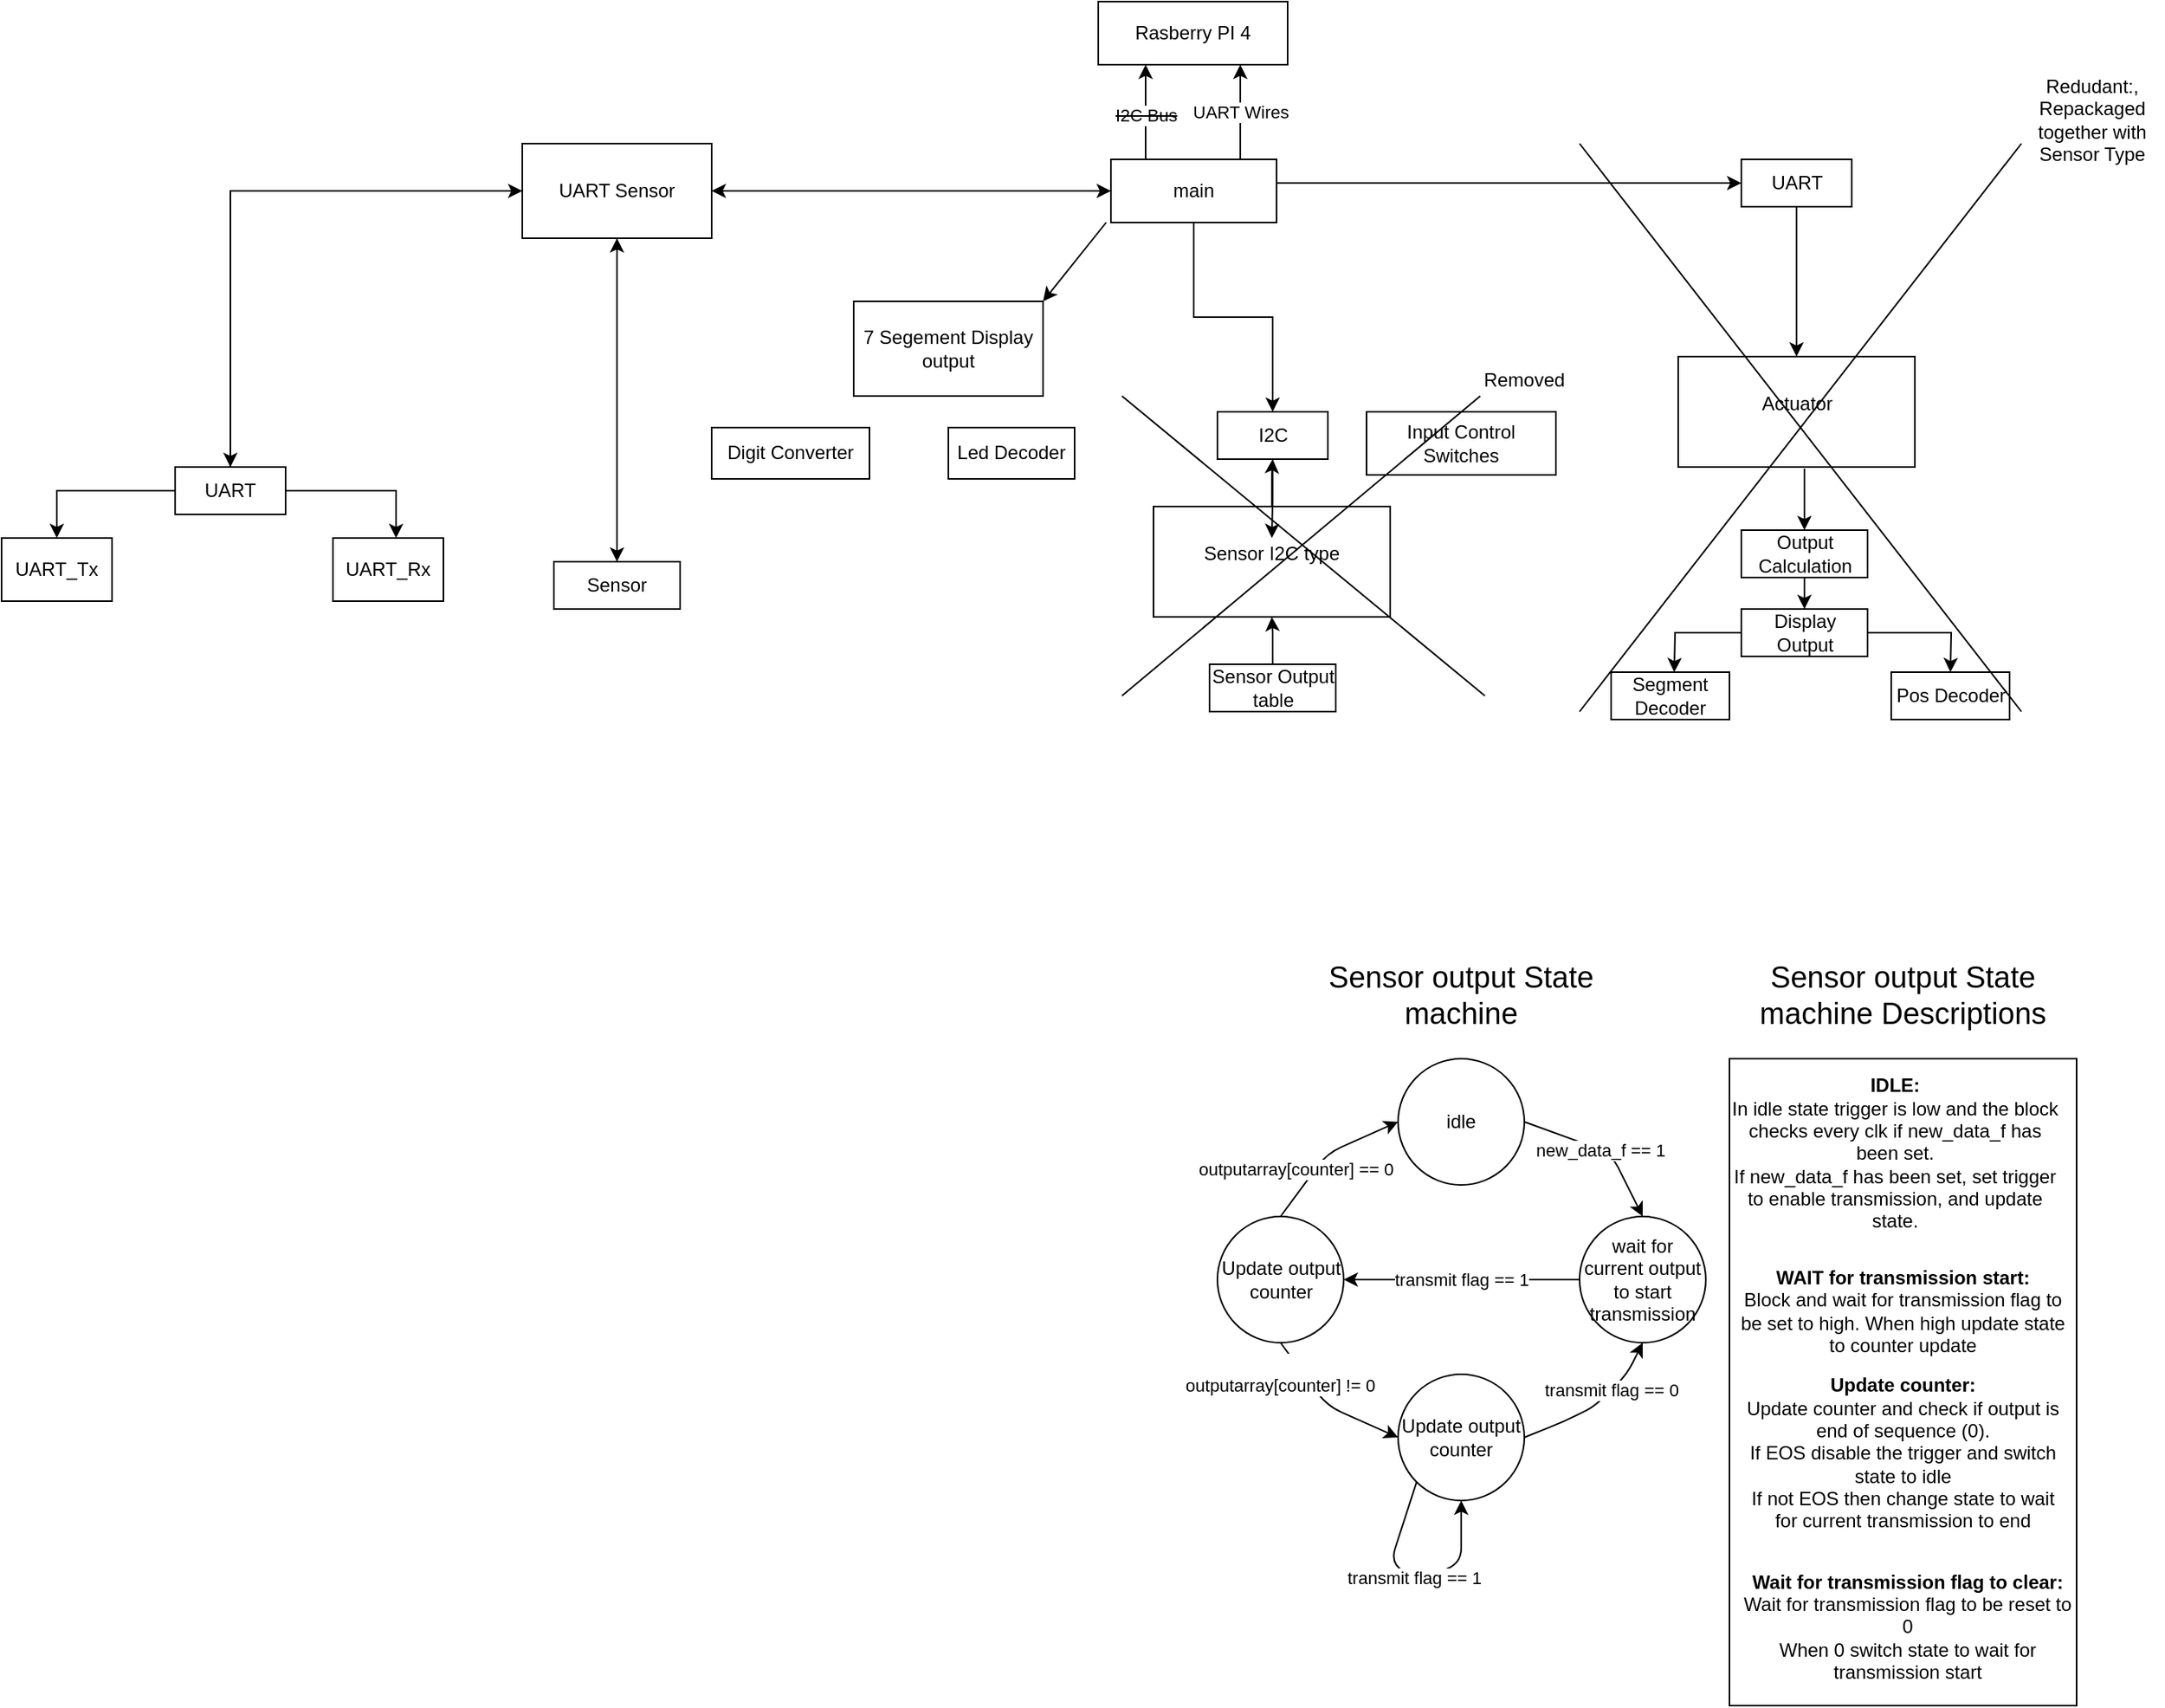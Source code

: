 <mxfile version="13.10.4" type="github">
  <diagram id="OSb5CqqazBMSSnV3IDRc" name="Page-1">
    <mxGraphModel dx="2577" dy="986" grid="1" gridSize="10" guides="1" tooltips="1" connect="1" arrows="1" fold="1" page="1" pageScale="1" pageWidth="850" pageHeight="1100" math="0" shadow="0">
      <root>
        <mxCell id="0" />
        <mxCell id="1" parent="0" />
        <mxCell id="NBSMRc6nEBx8B3KLXw8S-49" value="" style="rounded=0;whiteSpace=wrap;html=1;" vertex="1" parent="1">
          <mxGeometry x="695" y="780" width="220" height="410" as="geometry" />
        </mxCell>
        <mxCell id="Y1k2FVxAf8l4N-Cuv0cQ-43" style="edgeStyle=orthogonalEdgeStyle;rounded=0;orthogonalLoop=1;jettySize=auto;html=1;exitX=0.5;exitY=1;exitDx=0;exitDy=0;" parent="1" source="Y1k2FVxAf8l4N-Cuv0cQ-1" target="Y1k2FVxAf8l4N-Cuv0cQ-27" edge="1">
          <mxGeometry relative="1" as="geometry">
            <mxPoint x="405.5" y="340" as="sourcePoint" />
          </mxGeometry>
        </mxCell>
        <mxCell id="Y1k2FVxAf8l4N-Cuv0cQ-57" style="edgeStyle=orthogonalEdgeStyle;rounded=0;orthogonalLoop=1;jettySize=auto;html=1;entryX=0;entryY=0.5;entryDx=0;entryDy=0;" parent="1" source="Y1k2FVxAf8l4N-Cuv0cQ-1" target="Y1k2FVxAf8l4N-Cuv0cQ-32" edge="1">
          <mxGeometry relative="1" as="geometry">
            <Array as="points">
              <mxPoint x="480" y="225" />
              <mxPoint x="480" y="225" />
            </Array>
          </mxGeometry>
        </mxCell>
        <mxCell id="WVtQwANMYkXrcCHiYJyX-2" value="&lt;div&gt;&lt;strike&gt;I2C Bus&lt;/strike&gt;&lt;/div&gt;" style="edgeStyle=orthogonalEdgeStyle;rounded=0;orthogonalLoop=1;jettySize=auto;html=1;entryX=0.25;entryY=1;entryDx=0;entryDy=0;exitX=0.25;exitY=0;exitDx=0;exitDy=0;" parent="1" source="Y1k2FVxAf8l4N-Cuv0cQ-1" target="Y1k2FVxAf8l4N-Cuv0cQ-12" edge="1">
          <mxGeometry relative="1" as="geometry">
            <Array as="points">
              <mxPoint x="325" y="210" />
            </Array>
          </mxGeometry>
        </mxCell>
        <mxCell id="NBSMRc6nEBx8B3KLXw8S-21" style="edgeStyle=orthogonalEdgeStyle;rounded=0;orthogonalLoop=1;jettySize=auto;html=1;entryX=1;entryY=0.5;entryDx=0;entryDy=0;" edge="1" parent="1" source="Y1k2FVxAf8l4N-Cuv0cQ-1" target="NBSMRc6nEBx8B3KLXw8S-18">
          <mxGeometry relative="1" as="geometry" />
        </mxCell>
        <mxCell id="Y1k2FVxAf8l4N-Cuv0cQ-1" value="main" style="rounded=0;whiteSpace=wrap;html=1;" parent="1" vertex="1">
          <mxGeometry x="303" y="210" width="105" height="40" as="geometry" />
        </mxCell>
        <mxCell id="Y1k2FVxAf8l4N-Cuv0cQ-12" value="Rasberry PI 4" style="rounded=0;whiteSpace=wrap;html=1;" parent="1" vertex="1">
          <mxGeometry x="295" y="110" width="120" height="40" as="geometry" />
        </mxCell>
        <mxCell id="Y1k2FVxAf8l4N-Cuv0cQ-13" value="Input Control Switches" style="rounded=0;whiteSpace=wrap;html=1;" parent="1" vertex="1">
          <mxGeometry x="465" y="370" width="120" height="40" as="geometry" />
        </mxCell>
        <mxCell id="Y1k2FVxAf8l4N-Cuv0cQ-23" value="" style="group" parent="1" vertex="1" connectable="0">
          <mxGeometry x="330" y="430" width="150" height="70" as="geometry" />
        </mxCell>
        <mxCell id="Y1k2FVxAf8l4N-Cuv0cQ-24" value="" style="rounded=0;whiteSpace=wrap;html=1;" parent="Y1k2FVxAf8l4N-Cuv0cQ-23" vertex="1">
          <mxGeometry width="150" height="70" as="geometry" />
        </mxCell>
        <mxCell id="Y1k2FVxAf8l4N-Cuv0cQ-26" value="Sensor I2C type" style="text;html=1;strokeColor=none;fillColor=none;align=center;verticalAlign=middle;whiteSpace=wrap;rounded=0;" parent="Y1k2FVxAf8l4N-Cuv0cQ-23" vertex="1">
          <mxGeometry x="20" y="20" width="110" height="20" as="geometry" />
        </mxCell>
        <mxCell id="Y1k2FVxAf8l4N-Cuv0cQ-28" value="" style="group" parent="1" vertex="1" connectable="0">
          <mxGeometry x="662.5" y="335" width="150" height="70" as="geometry" />
        </mxCell>
        <mxCell id="Y1k2FVxAf8l4N-Cuv0cQ-29" value="" style="rounded=0;whiteSpace=wrap;html=1;" parent="Y1k2FVxAf8l4N-Cuv0cQ-28" vertex="1">
          <mxGeometry width="150" height="70" as="geometry" />
        </mxCell>
        <mxCell id="Y1k2FVxAf8l4N-Cuv0cQ-31" value="Actuator" style="text;html=1;strokeColor=none;fillColor=none;align=center;verticalAlign=middle;whiteSpace=wrap;rounded=0;" parent="Y1k2FVxAf8l4N-Cuv0cQ-28" vertex="1">
          <mxGeometry x="20" y="20" width="110" height="20" as="geometry" />
        </mxCell>
        <mxCell id="Y1k2FVxAf8l4N-Cuv0cQ-54" style="edgeStyle=orthogonalEdgeStyle;rounded=0;orthogonalLoop=1;jettySize=auto;html=1;" parent="1" source="Y1k2FVxAf8l4N-Cuv0cQ-9" target="Y1k2FVxAf8l4N-Cuv0cQ-24" edge="1">
          <mxGeometry relative="1" as="geometry" />
        </mxCell>
        <mxCell id="Y1k2FVxAf8l4N-Cuv0cQ-9" value="Sensor Output table" style="rounded=0;whiteSpace=wrap;html=1;" parent="1" vertex="1">
          <mxGeometry x="365.5" y="530" width="80" height="30" as="geometry" />
        </mxCell>
        <mxCell id="Y1k2FVxAf8l4N-Cuv0cQ-58" style="edgeStyle=orthogonalEdgeStyle;rounded=0;orthogonalLoop=1;jettySize=auto;html=1;" parent="1" source="Y1k2FVxAf8l4N-Cuv0cQ-32" target="Y1k2FVxAf8l4N-Cuv0cQ-29" edge="1">
          <mxGeometry relative="1" as="geometry" />
        </mxCell>
        <mxCell id="Y1k2FVxAf8l4N-Cuv0cQ-32" value="UART" style="rounded=0;whiteSpace=wrap;html=1;" parent="1" vertex="1">
          <mxGeometry x="702.5" y="210" width="70" height="30" as="geometry" />
        </mxCell>
        <mxCell id="Y1k2FVxAf8l4N-Cuv0cQ-39" style="edgeStyle=orthogonalEdgeStyle;rounded=0;orthogonalLoop=1;jettySize=auto;html=1;" parent="1" source="Y1k2FVxAf8l4N-Cuv0cQ-30" target="Y1k2FVxAf8l4N-Cuv0cQ-38" edge="1">
          <mxGeometry relative="1" as="geometry" />
        </mxCell>
        <mxCell id="Y1k2FVxAf8l4N-Cuv0cQ-30" value="Output Calculation" style="rounded=0;whiteSpace=wrap;html=1;" parent="1" vertex="1">
          <mxGeometry x="702.5" y="445" width="80" height="30" as="geometry" />
        </mxCell>
        <mxCell id="Y1k2FVxAf8l4N-Cuv0cQ-47" style="edgeStyle=orthogonalEdgeStyle;rounded=0;orthogonalLoop=1;jettySize=auto;html=1;entryX=0.5;entryY=0;entryDx=0;entryDy=0;" parent="1" source="Y1k2FVxAf8l4N-Cuv0cQ-27" target="Y1k2FVxAf8l4N-Cuv0cQ-26" edge="1">
          <mxGeometry relative="1" as="geometry" />
        </mxCell>
        <mxCell id="Y1k2FVxAf8l4N-Cuv0cQ-27" value="I2C" style="rounded=0;whiteSpace=wrap;html=1;" parent="1" vertex="1">
          <mxGeometry x="370.5" y="370" width="70" height="30" as="geometry" />
        </mxCell>
        <mxCell id="NBSMRc6nEBx8B3KLXw8S-23" style="edgeStyle=orthogonalEdgeStyle;rounded=0;orthogonalLoop=1;jettySize=auto;html=1;entryX=0.5;entryY=1;entryDx=0;entryDy=0;" edge="1" parent="1" source="Y1k2FVxAf8l4N-Cuv0cQ-25" target="NBSMRc6nEBx8B3KLXw8S-18">
          <mxGeometry relative="1" as="geometry" />
        </mxCell>
        <mxCell id="Y1k2FVxAf8l4N-Cuv0cQ-25" value="Sensor " style="rounded=0;whiteSpace=wrap;html=1;" parent="1" vertex="1">
          <mxGeometry x="-50" y="465" width="80" height="30" as="geometry" />
        </mxCell>
        <mxCell id="Y1k2FVxAf8l4N-Cuv0cQ-41" value="" style="edgeStyle=orthogonalEdgeStyle;rounded=0;orthogonalLoop=1;jettySize=auto;html=1;" parent="1" source="Y1k2FVxAf8l4N-Cuv0cQ-38" edge="1">
          <mxGeometry relative="1" as="geometry">
            <mxPoint x="660" y="535" as="targetPoint" />
          </mxGeometry>
        </mxCell>
        <mxCell id="Y1k2FVxAf8l4N-Cuv0cQ-55" style="edgeStyle=orthogonalEdgeStyle;rounded=0;orthogonalLoop=1;jettySize=auto;html=1;entryX=0.5;entryY=0;entryDx=0;entryDy=0;" parent="1" source="Y1k2FVxAf8l4N-Cuv0cQ-38" edge="1">
          <mxGeometry relative="1" as="geometry">
            <mxPoint x="835" y="535" as="targetPoint" />
          </mxGeometry>
        </mxCell>
        <mxCell id="Y1k2FVxAf8l4N-Cuv0cQ-38" value="Display Output" style="rounded=0;whiteSpace=wrap;html=1;" parent="1" vertex="1">
          <mxGeometry x="702.5" y="495" width="80" height="30" as="geometry" />
        </mxCell>
        <mxCell id="Y1k2FVxAf8l4N-Cuv0cQ-40" value="Segment Decoder" style="whiteSpace=wrap;html=1;rounded=0;" parent="1" vertex="1">
          <mxGeometry x="620" y="535" width="75" height="30" as="geometry" />
        </mxCell>
        <mxCell id="Y1k2FVxAf8l4N-Cuv0cQ-46" style="edgeStyle=orthogonalEdgeStyle;rounded=0;orthogonalLoop=1;jettySize=auto;html=1;" parent="1" source="Y1k2FVxAf8l4N-Cuv0cQ-24" target="Y1k2FVxAf8l4N-Cuv0cQ-27" edge="1">
          <mxGeometry relative="1" as="geometry" />
        </mxCell>
        <mxCell id="Y1k2FVxAf8l4N-Cuv0cQ-56" value="Pos Decoder" style="whiteSpace=wrap;html=1;rounded=0;" parent="1" vertex="1">
          <mxGeometry x="797.5" y="535" width="75" height="30" as="geometry" />
        </mxCell>
        <mxCell id="Y1k2FVxAf8l4N-Cuv0cQ-61" value="" style="endArrow=classic;html=1;entryX=0.5;entryY=0;entryDx=0;entryDy=0;" parent="1" target="Y1k2FVxAf8l4N-Cuv0cQ-30" edge="1">
          <mxGeometry width="50" height="50" relative="1" as="geometry">
            <mxPoint x="742.5" y="406" as="sourcePoint" />
            <mxPoint x="692.5" y="405" as="targetPoint" />
          </mxGeometry>
        </mxCell>
        <mxCell id="WVtQwANMYkXrcCHiYJyX-5" value="UART Wires" style="endArrow=classic;html=1;entryX=0.75;entryY=1;entryDx=0;entryDy=0;" parent="1" target="Y1k2FVxAf8l4N-Cuv0cQ-12" edge="1">
          <mxGeometry width="50" height="50" relative="1" as="geometry">
            <mxPoint x="385" y="210" as="sourcePoint" />
            <mxPoint x="401" y="152" as="targetPoint" />
          </mxGeometry>
        </mxCell>
        <mxCell id="NBSMRc6nEBx8B3KLXw8S-1" value="" style="endArrow=none;html=1;" edge="1" parent="1">
          <mxGeometry width="50" height="50" relative="1" as="geometry">
            <mxPoint x="310" y="550" as="sourcePoint" />
            <mxPoint x="537.073" y="360" as="targetPoint" />
          </mxGeometry>
        </mxCell>
        <mxCell id="NBSMRc6nEBx8B3KLXw8S-2" value="Removed" style="text;html=1;strokeColor=none;fillColor=none;align=center;verticalAlign=middle;whiteSpace=wrap;rounded=0;" vertex="1" parent="1">
          <mxGeometry x="520" y="335" width="90" height="30" as="geometry" />
        </mxCell>
        <mxCell id="NBSMRc6nEBx8B3KLXw8S-3" value="" style="endArrow=none;html=1;" edge="1" parent="1">
          <mxGeometry width="50" height="50" relative="1" as="geometry">
            <mxPoint x="540" y="550" as="sourcePoint" />
            <mxPoint x="310" y="360" as="targetPoint" />
          </mxGeometry>
        </mxCell>
        <mxCell id="NBSMRc6nEBx8B3KLXw8S-25" style="edgeStyle=orthogonalEdgeStyle;rounded=0;orthogonalLoop=1;jettySize=auto;html=1;entryX=0;entryY=0.5;entryDx=0;entryDy=0;" edge="1" parent="1" source="NBSMRc6nEBx8B3KLXw8S-4" target="NBSMRc6nEBx8B3KLXw8S-18">
          <mxGeometry relative="1" as="geometry">
            <Array as="points">
              <mxPoint x="-255" y="230" />
            </Array>
          </mxGeometry>
        </mxCell>
        <mxCell id="NBSMRc6nEBx8B3KLXw8S-58" style="edgeStyle=orthogonalEdgeStyle;rounded=0;orthogonalLoop=1;jettySize=auto;html=1;entryX=0.5;entryY=0;entryDx=0;entryDy=0;" edge="1" parent="1" source="NBSMRc6nEBx8B3KLXw8S-4" target="NBSMRc6nEBx8B3KLXw8S-10">
          <mxGeometry relative="1" as="geometry" />
        </mxCell>
        <mxCell id="NBSMRc6nEBx8B3KLXw8S-59" style="edgeStyle=orthogonalEdgeStyle;rounded=0;orthogonalLoop=1;jettySize=auto;html=1;" edge="1" parent="1" source="NBSMRc6nEBx8B3KLXw8S-4">
          <mxGeometry relative="1" as="geometry">
            <mxPoint x="-150" y="450" as="targetPoint" />
            <Array as="points">
              <mxPoint x="-150" y="420" />
              <mxPoint x="-150" y="450" />
            </Array>
          </mxGeometry>
        </mxCell>
        <mxCell id="NBSMRc6nEBx8B3KLXw8S-4" value="UART" style="rounded=0;whiteSpace=wrap;html=1;" vertex="1" parent="1">
          <mxGeometry x="-290" y="405" width="70" height="30" as="geometry" />
        </mxCell>
        <mxCell id="NBSMRc6nEBx8B3KLXw8S-10" value="UART_Tx" style="rounded=0;whiteSpace=wrap;html=1;" vertex="1" parent="1">
          <mxGeometry x="-400" y="450" width="70" height="40" as="geometry" />
        </mxCell>
        <mxCell id="NBSMRc6nEBx8B3KLXw8S-11" value="UART_Rx" style="rounded=0;whiteSpace=wrap;html=1;" vertex="1" parent="1">
          <mxGeometry x="-190" y="450" width="70" height="40" as="geometry" />
        </mxCell>
        <mxCell id="NBSMRc6nEBx8B3KLXw8S-12" value="" style="endArrow=none;html=1;" edge="1" parent="1">
          <mxGeometry width="50" height="50" relative="1" as="geometry">
            <mxPoint x="600" y="560" as="sourcePoint" />
            <mxPoint x="880" y="200" as="targetPoint" />
          </mxGeometry>
        </mxCell>
        <mxCell id="NBSMRc6nEBx8B3KLXw8S-13" value="" style="endArrow=none;html=1;" edge="1" parent="1">
          <mxGeometry width="50" height="50" relative="1" as="geometry">
            <mxPoint x="880" y="560" as="sourcePoint" />
            <mxPoint x="600" y="200" as="targetPoint" />
          </mxGeometry>
        </mxCell>
        <mxCell id="NBSMRc6nEBx8B3KLXw8S-14" value="Redudant:, Repackaged together with Sensor Type" style="text;html=1;strokeColor=none;fillColor=none;align=center;verticalAlign=middle;whiteSpace=wrap;rounded=0;" vertex="1" parent="1">
          <mxGeometry x="880" y="170" width="90" height="30" as="geometry" />
        </mxCell>
        <mxCell id="NBSMRc6nEBx8B3KLXw8S-20" value="" style="edgeStyle=orthogonalEdgeStyle;rounded=0;orthogonalLoop=1;jettySize=auto;html=1;exitX=1;exitY=0.5;exitDx=0;exitDy=0;" edge="1" parent="1" source="NBSMRc6nEBx8B3KLXw8S-18" target="Y1k2FVxAf8l4N-Cuv0cQ-1">
          <mxGeometry relative="1" as="geometry">
            <mxPoint x="240" y="230" as="sourcePoint" />
          </mxGeometry>
        </mxCell>
        <mxCell id="NBSMRc6nEBx8B3KLXw8S-22" style="edgeStyle=orthogonalEdgeStyle;rounded=0;orthogonalLoop=1;jettySize=auto;html=1;entryX=0.5;entryY=0;entryDx=0;entryDy=0;" edge="1" parent="1" source="NBSMRc6nEBx8B3KLXw8S-18" target="Y1k2FVxAf8l4N-Cuv0cQ-25">
          <mxGeometry relative="1" as="geometry">
            <mxPoint x="100" y="435" as="targetPoint" />
            <Array as="points" />
          </mxGeometry>
        </mxCell>
        <mxCell id="NBSMRc6nEBx8B3KLXw8S-24" style="edgeStyle=orthogonalEdgeStyle;rounded=0;orthogonalLoop=1;jettySize=auto;html=1;entryX=0.5;entryY=0;entryDx=0;entryDy=0;" edge="1" parent="1" source="NBSMRc6nEBx8B3KLXw8S-18" target="NBSMRc6nEBx8B3KLXw8S-4">
          <mxGeometry relative="1" as="geometry" />
        </mxCell>
        <mxCell id="NBSMRc6nEBx8B3KLXw8S-18" value="UART Sensor" style="rounded=0;whiteSpace=wrap;html=1;" vertex="1" parent="1">
          <mxGeometry x="-70" y="200" width="120" height="60" as="geometry" />
        </mxCell>
        <mxCell id="NBSMRc6nEBx8B3KLXw8S-26" value="idle" style="ellipse;whiteSpace=wrap;html=1;aspect=fixed;" vertex="1" parent="1">
          <mxGeometry x="485" y="780" width="80" height="80" as="geometry" />
        </mxCell>
        <mxCell id="NBSMRc6nEBx8B3KLXw8S-27" value="&lt;font style=&quot;font-size: 19px&quot;&gt;Sensor output State machine&lt;/font&gt;" style="text;html=1;strokeColor=none;fillColor=none;align=center;verticalAlign=middle;whiteSpace=wrap;rounded=0;" vertex="1" parent="1">
          <mxGeometry x="420" y="710" width="210" height="60" as="geometry" />
        </mxCell>
        <mxCell id="NBSMRc6nEBx8B3KLXw8S-40" value="transmit flag == 1" style="edgeStyle=orthogonalEdgeStyle;rounded=0;orthogonalLoop=1;jettySize=auto;html=1;" edge="1" parent="1" source="NBSMRc6nEBx8B3KLXw8S-29">
          <mxGeometry relative="1" as="geometry">
            <mxPoint x="450.5" y="920" as="targetPoint" />
            <Array as="points">
              <mxPoint x="520" y="920" />
              <mxPoint x="520" y="920" />
            </Array>
          </mxGeometry>
        </mxCell>
        <mxCell id="NBSMRc6nEBx8B3KLXw8S-29" value="wait for current output to start transmission" style="ellipse;whiteSpace=wrap;html=1;aspect=fixed;" vertex="1" parent="1">
          <mxGeometry x="600" y="880" width="80" height="80" as="geometry" />
        </mxCell>
        <mxCell id="NBSMRc6nEBx8B3KLXw8S-41" value="outputarray[counter] == 0" style="endArrow=classic;html=1;exitX=0.5;exitY=0;exitDx=0;exitDy=0;entryX=0;entryY=0.5;entryDx=0;entryDy=0;" edge="1" parent="1" target="NBSMRc6nEBx8B3KLXw8S-26">
          <mxGeometry x="-0.398" y="10" width="50" height="50" relative="1" as="geometry">
            <mxPoint x="410.5" y="880" as="sourcePoint" />
            <mxPoint x="670" y="870" as="targetPoint" />
            <Array as="points">
              <mxPoint x="440" y="840" />
            </Array>
            <mxPoint as="offset" />
          </mxGeometry>
        </mxCell>
        <mxCell id="NBSMRc6nEBx8B3KLXw8S-44" value="&lt;div&gt;new_data_f == 1&lt;/div&gt;" style="endArrow=classic;html=1;entryX=0.5;entryY=0;entryDx=0;entryDy=0;exitX=1;exitY=0.5;exitDx=0;exitDy=0;" edge="1" parent="1" source="NBSMRc6nEBx8B3KLXw8S-26" target="NBSMRc6nEBx8B3KLXw8S-29">
          <mxGeometry width="50" height="50" relative="1" as="geometry">
            <mxPoint x="470" y="860" as="sourcePoint" />
            <mxPoint x="520" y="810" as="targetPoint" />
            <Array as="points">
              <mxPoint x="620" y="840" />
            </Array>
          </mxGeometry>
        </mxCell>
        <mxCell id="NBSMRc6nEBx8B3KLXw8S-46" value="&lt;div&gt;&lt;b&gt;IDLE:&lt;/b&gt;&lt;/div&gt;&lt;div&gt;In idle state trigger is low and the block checks every clk if new_data_f has been set.&lt;/div&gt;&lt;div&gt;If new_data_f has been set, set trigger to enable transmission, and update state.&lt;br&gt;&lt;/div&gt;" style="text;html=1;strokeColor=none;fillColor=none;align=center;verticalAlign=middle;whiteSpace=wrap;rounded=0;" vertex="1" parent="1">
          <mxGeometry x="695" y="800" width="210" height="80" as="geometry" />
        </mxCell>
        <mxCell id="NBSMRc6nEBx8B3KLXw8S-47" value="&lt;font style=&quot;font-size: 19px&quot;&gt;Sensor output State machine Descriptions&lt;br&gt;&lt;/font&gt;" style="text;html=1;strokeColor=none;fillColor=none;align=center;verticalAlign=middle;whiteSpace=wrap;rounded=0;" vertex="1" parent="1">
          <mxGeometry x="700" y="710" width="210" height="60" as="geometry" />
        </mxCell>
        <mxCell id="NBSMRc6nEBx8B3KLXw8S-48" value="&lt;div&gt;&lt;b&gt;WAIT for transmission start:&lt;/b&gt;&lt;/div&gt;&lt;div&gt;Block and wait for transmission flag to be set to high. When high update state to counter update&lt;br&gt;&lt;/div&gt;" style="text;html=1;strokeColor=none;fillColor=none;align=center;verticalAlign=middle;whiteSpace=wrap;rounded=0;" vertex="1" parent="1">
          <mxGeometry x="700" y="900" width="210" height="80" as="geometry" />
        </mxCell>
        <mxCell id="NBSMRc6nEBx8B3KLXw8S-50" value="&lt;div&gt;&lt;b&gt;Update counter:&lt;/b&gt;&lt;/div&gt;&lt;div&gt;Update counter and check if output is end of sequence (0).&lt;/div&gt;&lt;div&gt;If EOS disable the trigger and switch state to idle&lt;/div&gt;&lt;div&gt;If not EOS then change state to wait for current transmission to end&lt;br&gt;&lt;/div&gt;" style="text;html=1;strokeColor=none;fillColor=none;align=center;verticalAlign=middle;whiteSpace=wrap;rounded=0;" vertex="1" parent="1">
          <mxGeometry x="700" y="990" width="210" height="80" as="geometry" />
        </mxCell>
        <mxCell id="NBSMRc6nEBx8B3KLXw8S-51" value="&lt;div&gt;&lt;b&gt;Wait for transmission flag to clear:&lt;/b&gt;&lt;/div&gt;&lt;div&gt;Wait for transmission flag to be reset to 0&lt;/div&gt;&lt;div&gt;When 0 switch state to wait for transmission start&lt;br&gt;&lt;/div&gt;" style="text;html=1;strokeColor=none;fillColor=none;align=center;verticalAlign=middle;whiteSpace=wrap;rounded=0;" vertex="1" parent="1">
          <mxGeometry x="702.5" y="1100" width="210" height="80" as="geometry" />
        </mxCell>
        <mxCell id="NBSMRc6nEBx8B3KLXw8S-53" value="Update output counter" style="ellipse;whiteSpace=wrap;html=1;aspect=fixed;" vertex="1" parent="1">
          <mxGeometry x="370.5" y="880" width="80" height="80" as="geometry" />
        </mxCell>
        <mxCell id="NBSMRc6nEBx8B3KLXw8S-54" value="Update output counter" style="ellipse;whiteSpace=wrap;html=1;aspect=fixed;" vertex="1" parent="1">
          <mxGeometry x="485" y="980" width="80" height="80" as="geometry" />
        </mxCell>
        <mxCell id="NBSMRc6nEBx8B3KLXw8S-55" value="transmit flag == 0" style="endArrow=classic;html=1;entryX=0.5;entryY=1;entryDx=0;entryDy=0;exitX=1;exitY=0.5;exitDx=0;exitDy=0;" edge="1" parent="1" source="NBSMRc6nEBx8B3KLXw8S-54" target="NBSMRc6nEBx8B3KLXw8S-29">
          <mxGeometry x="0.269" width="50" height="50" relative="1" as="geometry">
            <mxPoint x="570" y="1020" as="sourcePoint" />
            <mxPoint x="600" y="990" as="targetPoint" />
            <Array as="points">
              <mxPoint x="590" y="1010" />
              <mxPoint x="610" y="1000" />
              <mxPoint x="630" y="980" />
            </Array>
            <mxPoint as="offset" />
          </mxGeometry>
        </mxCell>
        <mxCell id="NBSMRc6nEBx8B3KLXw8S-56" value="transmit flag == 1" style="endArrow=classic;html=1;exitX=0;exitY=1;exitDx=0;exitDy=0;" edge="1" parent="1" source="NBSMRc6nEBx8B3KLXw8S-54">
          <mxGeometry width="50" height="50" relative="1" as="geometry">
            <mxPoint x="570" y="1090" as="sourcePoint" />
            <mxPoint x="525" y="1060" as="targetPoint" />
            <Array as="points">
              <mxPoint x="480" y="1100" />
              <mxPoint x="497" y="1110" />
              <mxPoint x="525" y="1100" />
            </Array>
          </mxGeometry>
        </mxCell>
        <mxCell id="NBSMRc6nEBx8B3KLXw8S-57" value="&lt;br&gt;outputarray[counter] != 0&lt;br&gt;" style="endArrow=classic;html=1;exitX=0.5;exitY=1;exitDx=0;exitDy=0;entryX=0;entryY=0.5;entryDx=0;entryDy=0;" edge="1" parent="1" source="NBSMRc6nEBx8B3KLXw8S-53" target="NBSMRc6nEBx8B3KLXw8S-54">
          <mxGeometry x="-0.681" y="-12" width="50" height="50" relative="1" as="geometry">
            <mxPoint x="550" y="1040" as="sourcePoint" />
            <mxPoint x="400" y="1030" as="targetPoint" />
            <Array as="points">
              <mxPoint x="440" y="1000" />
            </Array>
            <mxPoint as="offset" />
          </mxGeometry>
        </mxCell>
        <mxCell id="NBSMRc6nEBx8B3KLXw8S-60" value="7 Segement Display output" style="rounded=0;whiteSpace=wrap;html=1;" vertex="1" parent="1">
          <mxGeometry x="140" y="300" width="120" height="60" as="geometry" />
        </mxCell>
        <mxCell id="NBSMRc6nEBx8B3KLXw8S-61" value="" style="endArrow=classic;html=1;entryX=1;entryY=0;entryDx=0;entryDy=0;" edge="1" parent="1" target="NBSMRc6nEBx8B3KLXw8S-60">
          <mxGeometry width="50" height="50" relative="1" as="geometry">
            <mxPoint x="300" y="250" as="sourcePoint" />
            <mxPoint x="180" y="290" as="targetPoint" />
          </mxGeometry>
        </mxCell>
        <mxCell id="NBSMRc6nEBx8B3KLXw8S-62" value="Digit Converter" style="rounded=0;whiteSpace=wrap;html=1;" vertex="1" parent="1">
          <mxGeometry x="50" y="380" width="100" height="32.5" as="geometry" />
        </mxCell>
        <mxCell id="NBSMRc6nEBx8B3KLXw8S-63" value="Led Decoder" style="rounded=0;whiteSpace=wrap;html=1;" vertex="1" parent="1">
          <mxGeometry x="200" y="380" width="80" height="32.5" as="geometry" />
        </mxCell>
      </root>
    </mxGraphModel>
  </diagram>
</mxfile>
